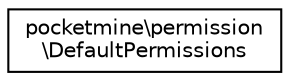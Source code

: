digraph "Graphical Class Hierarchy"
{
 // INTERACTIVE_SVG=YES
 // LATEX_PDF_SIZE
  edge [fontname="Helvetica",fontsize="10",labelfontname="Helvetica",labelfontsize="10"];
  node [fontname="Helvetica",fontsize="10",shape=record];
  rankdir="LR";
  Node0 [label="pocketmine\\permission\l\\DefaultPermissions",height=0.2,width=0.4,color="black", fillcolor="white", style="filled",URL="$d3/dc9/classpocketmine_1_1permission_1_1_default_permissions.html",tooltip=" "];
}
